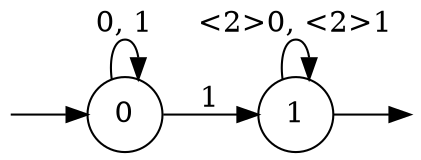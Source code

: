 // Decode a binary number.
digraph
{
  vcsn_context = "lal_char(01)_z"
  rankdir = LR
  {
    node [style = invis, shape = none, label = "", width = 0, height = 0]
    I0
    F1
  }
  {
    node [shape = circle]
    0
    1
  }
  I0 -> 0
  0 -> 0 [label = "0, 1"]
  0 -> 1 [label = "1"]
  1 -> F1
  1 -> 1 [label = "<2>0, <2>1"]
}
